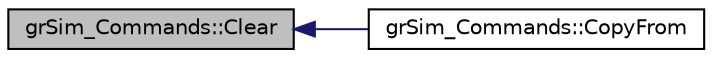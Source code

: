 digraph "grSim_Commands::Clear"
{
 // INTERACTIVE_SVG=YES
  edge [fontname="Helvetica",fontsize="10",labelfontname="Helvetica",labelfontsize="10"];
  node [fontname="Helvetica",fontsize="10",shape=record];
  rankdir="LR";
  Node1 [label="grSim_Commands::Clear",height=0.2,width=0.4,color="black", fillcolor="grey75", style="filled", fontcolor="black"];
  Node1 -> Node2 [dir="back",color="midnightblue",fontsize="10",style="solid",fontname="Helvetica"];
  Node2 [label="grSim_Commands::CopyFrom",height=0.2,width=0.4,color="black", fillcolor="white", style="filled",URL="$d0/d13/classgr_sim___commands.html#a3c6a53eba72a0b082b27adf01a2e3b61"];
}
